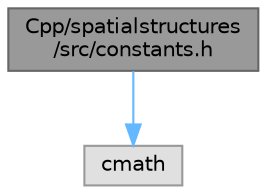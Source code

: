 digraph "Cpp/spatialstructures/src/constants.h"
{
 // LATEX_PDF_SIZE
  bgcolor="transparent";
  edge [fontname=Helvetica,fontsize=10,labelfontname=Helvetica,labelfontsize=10];
  node [fontname=Helvetica,fontsize=10,shape=box,height=0.2,width=0.4];
  Node1 [label="Cpp/spatialstructures\l/src/constants.h",height=0.2,width=0.4,color="gray40", fillcolor="grey60", style="filled", fontcolor="black",tooltip="Contains definitions for the HF::SpatialStructures namespace."];
  Node1 -> Node2 [color="steelblue1",style="solid"];
  Node2 [label="cmath",height=0.2,width=0.4,color="grey60", fillcolor="#E0E0E0", style="filled",tooltip=" "];
}
